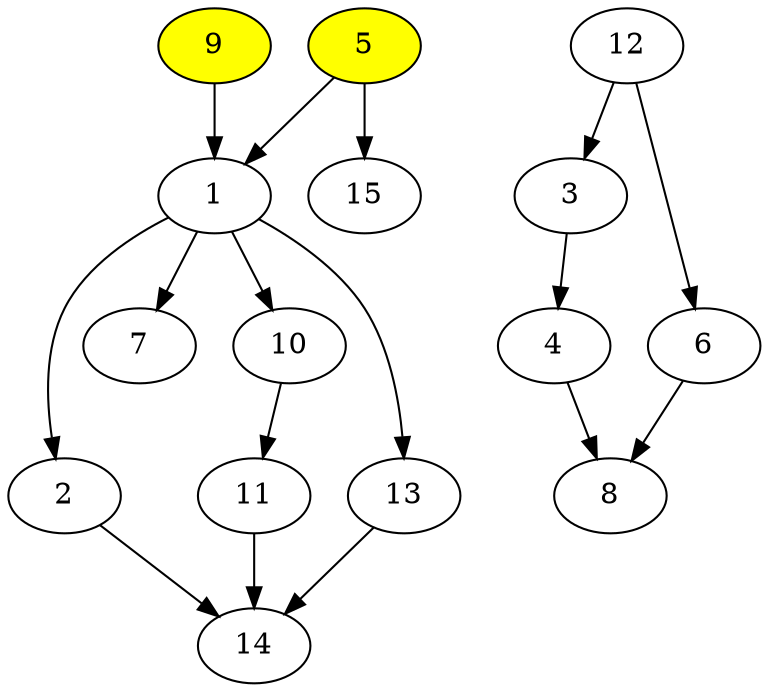digraph
{
1;
2;
3;
4;
5 [fillcolor=yellow, style=filled];
6;
7;
8;
9 [fillcolor=yellow, style=filled];
10;
11;
12;
13;
14;
15;
1 -> 2;
1 -> 7;
5 -> 1;
9 -> 1;
12 -> 6;
12 -> 3;
3 -> 4;
1 -> 10;
4 -> 8;
6 -> 8;
10 -> 11;
1 -> 13;
13 -> 14;
11 -> 14;
2 -> 14;
5 -> 15;
}
